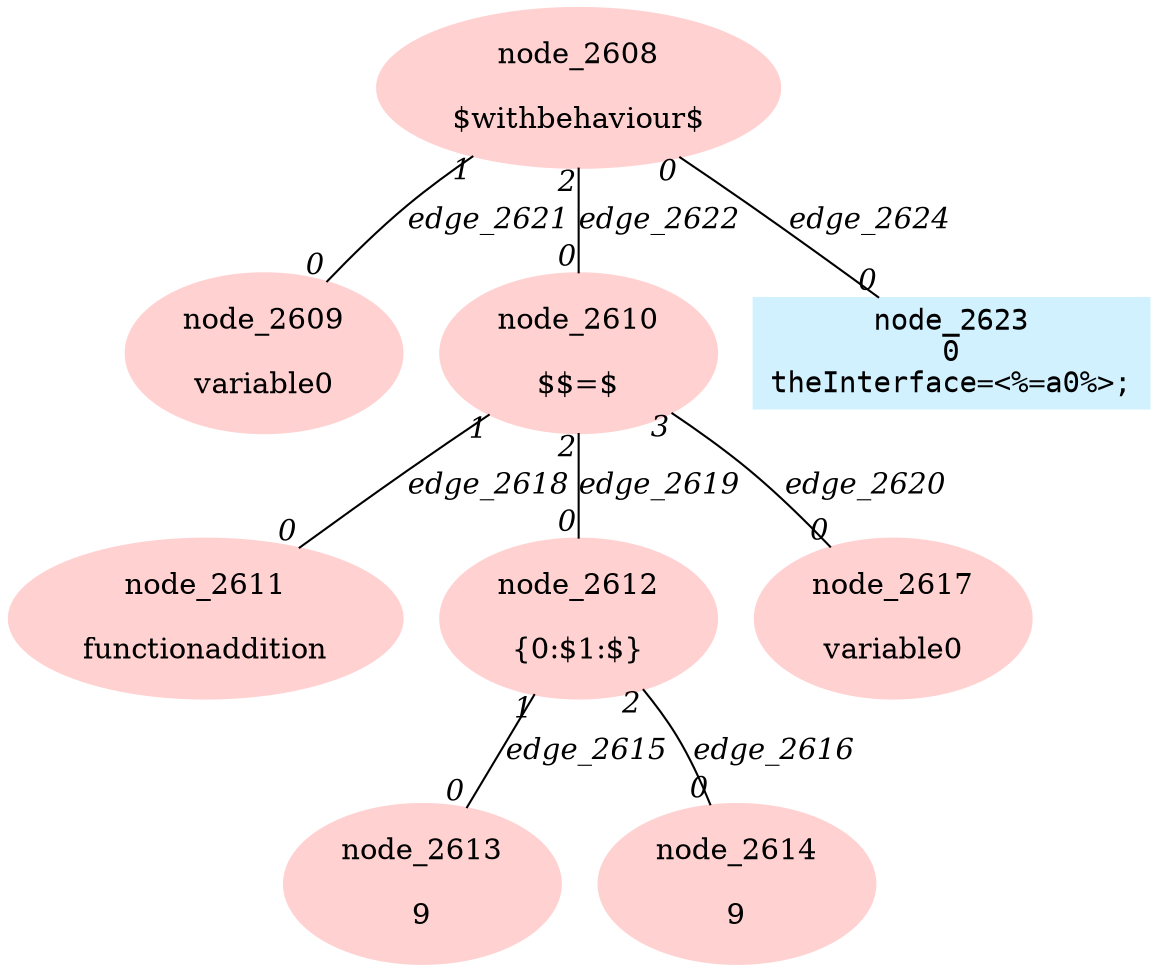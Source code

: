 digraph g{node_2608 [shape=ellipse, style=filled, color="#ffd1d1", label="node_2608

$withbehaviour$" ]
node_2609 [shape=ellipse, style=filled, color="#ffd1d1", label="node_2609

variable0" ]
node_2610 [shape=ellipse, style=filled, color="#ffd1d1", label="node_2610

$$=$" ]
node_2611 [shape=ellipse, style=filled, color="#ffd1d1", label="node_2611

functionaddition" ]
node_2612 [shape=ellipse, style=filled, color="#ffd1d1", label="node_2612

{0:$1:$}" ]
node_2613 [shape=ellipse, style=filled, color="#ffd1d1", label="node_2613

9" ]
node_2614 [shape=ellipse, style=filled, color="#ffd1d1", label="node_2614

9" ]
node_2617 [shape=ellipse, style=filled, color="#ffd1d1", label="node_2617

variable0" ]
node_2623 [shape=box, style=filled, color="#d1f1ff", fontname="Courier", label="node_2623
0
theInterface=<%=a0%>;
" ]
node_2612 -> node_2613 [dir=none, arrowHead=none, fontname="Times-Italic", label="edge_2615",  headlabel="0", taillabel="1" ]
node_2612 -> node_2614 [dir=none, arrowHead=none, fontname="Times-Italic", label="edge_2616",  headlabel="0", taillabel="2" ]
node_2610 -> node_2611 [dir=none, arrowHead=none, fontname="Times-Italic", label="edge_2618",  headlabel="0", taillabel="1" ]
node_2610 -> node_2612 [dir=none, arrowHead=none, fontname="Times-Italic", label="edge_2619",  headlabel="0", taillabel="2" ]
node_2610 -> node_2617 [dir=none, arrowHead=none, fontname="Times-Italic", label="edge_2620",  headlabel="0", taillabel="3" ]
node_2608 -> node_2609 [dir=none, arrowHead=none, fontname="Times-Italic", label="edge_2621",  headlabel="0", taillabel="1" ]
node_2608 -> node_2610 [dir=none, arrowHead=none, fontname="Times-Italic", label="edge_2622",  headlabel="0", taillabel="2" ]
node_2608 -> node_2623 [dir=none, arrowHead=none, fontname="Times-Italic", label="edge_2624",  headlabel="0", taillabel="0" ]
}